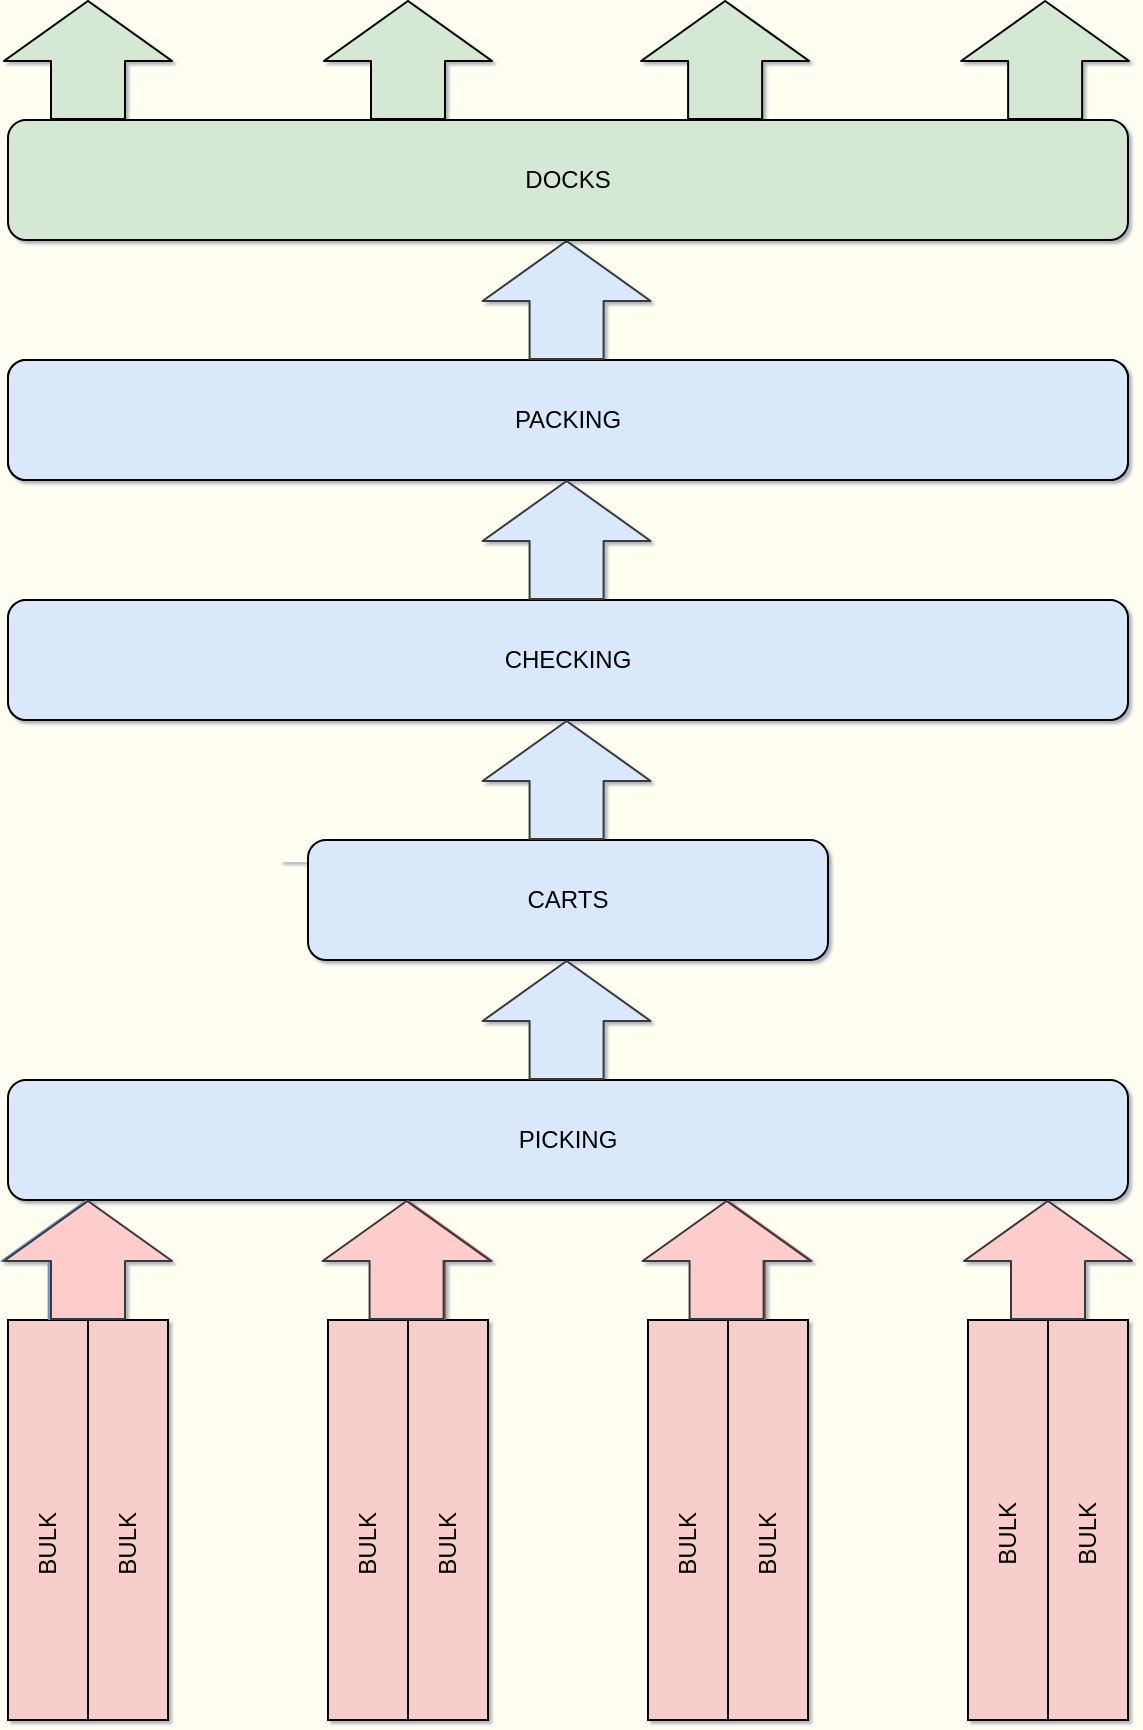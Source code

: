 <mxfile version="14.1.8" type="device"><diagram name="Page-1" id="12e1b939-464a-85fe-373e-61e167be1490"><mxGraphModel dx="1024" dy="592" grid="0" gridSize="10" guides="1" tooltips="1" connect="1" arrows="1" fold="1" page="0" pageScale="1.5" pageWidth="1169" pageHeight="826" background="#FFFEF0" math="0" shadow="1"><root><mxCell id="0"/><mxCell id="1" parent="0"/><mxCell id="60da8b9f42644d3a-6" value="" style="line;strokeWidth=2;html=1;rounded=0;shadow=0;fontSize=27;align=center;fillColor=none;strokeColor=#FFFFFF;" parent="1" vertex="1"><mxGeometry x="336" y="485" width="240" height="10" as="geometry"/></mxCell><mxCell id="L1mhcrfFpovP6dImDPRA-1" value="PACKING" style="rounded=1;whiteSpace=wrap;html=1;fillColor=#dae8fc;" parent="1" vertex="1"><mxGeometry x="200" y="240" width="560" height="60" as="geometry"/></mxCell><mxCell id="L1mhcrfFpovP6dImDPRA-2" value="CHECKING" style="rounded=1;whiteSpace=wrap;html=1;fillColor=#dae8fc;strokeColor=#6c8ebf;" parent="1" vertex="1"><mxGeometry x="200" y="360" width="560" height="60" as="geometry"/></mxCell><mxCell id="L1mhcrfFpovP6dImDPRA-3" value="PICKING" style="rounded=1;whiteSpace=wrap;html=1;fillColor=#DAE8FC;" parent="1" vertex="1"><mxGeometry x="200" y="600" width="560" height="60" as="geometry"/></mxCell><mxCell id="L1mhcrfFpovP6dImDPRA-7" value="" style="rounded=0;whiteSpace=wrap;html=1;fillColor=#f8cecc;" parent="1" vertex="1"><mxGeometry x="360" y="720" width="40" height="200" as="geometry"/></mxCell><mxCell id="L1mhcrfFpovP6dImDPRA-8" value="" style="rounded=0;whiteSpace=wrap;html=1;fillColor=#f8cecc;" parent="1" vertex="1"><mxGeometry x="400" y="720" width="40" height="200" as="geometry"/></mxCell><mxCell id="L1mhcrfFpovP6dImDPRA-14" value="" style="rounded=0;whiteSpace=wrap;html=1;fillColor=#f8cecc;" parent="1" vertex="1"><mxGeometry x="200" y="720" width="40" height="200" as="geometry"/></mxCell><mxCell id="L1mhcrfFpovP6dImDPRA-15" value="" style="rounded=0;whiteSpace=wrap;html=1;fillColor=#f8cecc;" parent="1" vertex="1"><mxGeometry x="240" y="720" width="40" height="200" as="geometry"/></mxCell><mxCell id="L1mhcrfFpovP6dImDPRA-16" value="&lt;span style=&quot;color: rgba(0 , 0 , 0 , 0) ; font-family: monospace ; font-size: 0px&quot;&gt;%3CmxGraphModel%3E%3Croot%3E%3CmxCell%20id%3D%220%22%2F%3E%3CmxCell%20id%3D%221%22%20parent%3D%220%22%2F%3E%3CmxCell%20id%3D%222%22%20value%3D%22BULK%20ZONE%22%20style%3D%22text%3Bhtml%3D1%3BstrokeColor%3Dnone%3BfillColor%3Dnone%3Balign%3Dcenter%3BverticalAlign%3Dmiddle%3BwhiteSpace%3Dwrap%3Brounded%3D0%3Brotation%3D270%3B%22%20vertex%3D%221%22%20parent%3D%221%22%3E%3CmxGeometry%20x%3D%22330%22%20y%3D%22700%22%20width%3D%22100%22%20height%3D%2220%22%20as%3D%22geometry%22%2F%3E%3C%2FmxCell%3E%3C%2Froot%3E%3C%2FmxGraphModel%3E&lt;/span&gt;" style="rounded=0;whiteSpace=wrap;html=1;fillColor=#f8cecc;" parent="1" vertex="1"><mxGeometry x="520" y="720" width="40" height="200" as="geometry"/></mxCell><mxCell id="L1mhcrfFpovP6dImDPRA-17" value="" style="rounded=0;whiteSpace=wrap;html=1;fillColor=#f8cecc;" parent="1" vertex="1"><mxGeometry x="560" y="720" width="40" height="200" as="geometry"/></mxCell><mxCell id="L1mhcrfFpovP6dImDPRA-18" value="" style="rounded=0;whiteSpace=wrap;html=1;fillColor=#f8cecc;" parent="1" vertex="1"><mxGeometry x="680" y="720" width="40" height="200" as="geometry"/></mxCell><mxCell id="L1mhcrfFpovP6dImDPRA-19" value="" style="rounded=0;whiteSpace=wrap;html=1;fillColor=#f8cecc;" parent="1" vertex="1"><mxGeometry x="720" y="720" width="40" height="200" as="geometry"/></mxCell><mxCell id="L1mhcrfFpovP6dImDPRA-22" value="BULK&amp;nbsp;" style="text;html=1;strokeColor=none;fillColor=none;align=center;verticalAlign=middle;whiteSpace=wrap;rounded=0;rotation=270;" parent="1" vertex="1"><mxGeometry x="170" y="820" width="100" height="20" as="geometry"/></mxCell><mxCell id="L1mhcrfFpovP6dImDPRA-31" value="BULK&amp;nbsp;" style="text;html=1;strokeColor=none;fillColor=none;align=center;verticalAlign=middle;whiteSpace=wrap;rounded=0;rotation=270;" parent="1" vertex="1"><mxGeometry x="210" y="820" width="100" height="20" as="geometry"/></mxCell><mxCell id="L1mhcrfFpovP6dImDPRA-32" value="BULK&amp;nbsp;" style="text;html=1;strokeColor=none;fillColor=none;align=center;verticalAlign=middle;whiteSpace=wrap;rounded=0;rotation=270;" parent="1" vertex="1"><mxGeometry x="330" y="820" width="100" height="20" as="geometry"/></mxCell><mxCell id="L1mhcrfFpovP6dImDPRA-33" value="BULK&amp;nbsp;" style="text;html=1;strokeColor=none;fillColor=none;align=center;verticalAlign=middle;whiteSpace=wrap;rounded=0;rotation=270;" parent="1" vertex="1"><mxGeometry x="490" y="820" width="100" height="20" as="geometry"/></mxCell><mxCell id="L1mhcrfFpovP6dImDPRA-34" value="BULK&amp;nbsp;" style="text;html=1;strokeColor=none;fillColor=none;align=center;verticalAlign=middle;whiteSpace=wrap;rounded=0;rotation=270;" parent="1" vertex="1"><mxGeometry x="370" y="820" width="100" height="20" as="geometry"/></mxCell><mxCell id="L1mhcrfFpovP6dImDPRA-35" value="BULK&amp;nbsp;" style="text;html=1;strokeColor=none;fillColor=none;align=center;verticalAlign=middle;whiteSpace=wrap;rounded=0;rotation=270;" parent="1" vertex="1"><mxGeometry x="530" y="820" width="100" height="20" as="geometry"/></mxCell><mxCell id="L1mhcrfFpovP6dImDPRA-36" value="BULK&amp;nbsp;" style="text;html=1;strokeColor=none;fillColor=none;align=center;verticalAlign=middle;whiteSpace=wrap;rounded=0;rotation=270;" parent="1" vertex="1"><mxGeometry x="690" y="815" width="100" height="20" as="geometry"/></mxCell><mxCell id="L1mhcrfFpovP6dImDPRA-37" value="BULK&amp;nbsp;" style="text;html=1;strokeColor=none;fillColor=none;align=center;verticalAlign=middle;whiteSpace=wrap;rounded=0;rotation=270;" parent="1" vertex="1"><mxGeometry x="650" y="815" width="100" height="20" as="geometry"/></mxCell><mxCell id="L1mhcrfFpovP6dImDPRA-40" value="" style="shape=flexArrow;endArrow=classic;html=1;width=37;endSize=9.67;endWidth=46;fillColor=#dae8fc;strokeColor=#6c8ebf;gradientColor=#7ea6e0;" parent="1" edge="1"><mxGeometry width="50" height="50" relative="1" as="geometry"><mxPoint x="238.82" y="720" as="sourcePoint"/><mxPoint x="238.82" y="660" as="targetPoint"/></mxGeometry></mxCell><mxCell id="L1mhcrfFpovP6dImDPRA-47" value="" style="shape=flexArrow;endArrow=classic;html=1;width=37;endSize=9.67;endWidth=46;strokeColor=#82b366;fillColor=#000000;" parent="1" edge="1"><mxGeometry width="50" height="50" relative="1" as="geometry"><mxPoint x="240" y="120" as="sourcePoint"/><mxPoint x="240" y="60" as="targetPoint"/></mxGeometry></mxCell><mxCell id="L1mhcrfFpovP6dImDPRA-48" value="" style="shape=flexArrow;endArrow=classic;html=1;width=37;endSize=9.67;endWidth=46;strokeColor=#82b366;fillColor=#000000;" parent="1" edge="1"><mxGeometry width="50" height="50" relative="1" as="geometry"><mxPoint x="400" y="120" as="sourcePoint"/><mxPoint x="400" y="60" as="targetPoint"/></mxGeometry></mxCell><mxCell id="L1mhcrfFpovP6dImDPRA-49" value="DOCKS" style="rounded=1;whiteSpace=wrap;html=1;fillColor=#D5E8D4;" parent="1" vertex="1"><mxGeometry x="200" y="120" width="560" height="60" as="geometry"/></mxCell><mxCell id="L1mhcrfFpovP6dImDPRA-53" value="" style="shape=flexArrow;endArrow=classic;html=1;width=37;endSize=9.67;endWidth=46;strokeColor=#82b366;fillColor=#000000;" parent="1" edge="1"><mxGeometry width="50" height="50" relative="1" as="geometry"><mxPoint x="558.57" y="120" as="sourcePoint"/><mxPoint x="558.57" y="60" as="targetPoint"/></mxGeometry></mxCell><mxCell id="L1mhcrfFpovP6dImDPRA-54" value="" style="shape=flexArrow;endArrow=classic;html=1;width=37;endSize=9.67;endWidth=46;fillColor=#D5E8D4;" parent="1" edge="1"><mxGeometry width="50" height="50" relative="1" as="geometry"><mxPoint x="718.57" y="120" as="sourcePoint"/><mxPoint x="718.57" y="60" as="targetPoint"/></mxGeometry></mxCell><mxCell id="XIEgKFrVcFwYlFPV503q-1" value="CARTS" style="rounded=1;whiteSpace=wrap;html=1;fillColor=#dae8fc;" parent="1" vertex="1"><mxGeometry x="350" y="480" width="260" height="60" as="geometry"/></mxCell><mxCell id="XIEgKFrVcFwYlFPV503q-9" value="" style="shape=flexArrow;endArrow=classic;html=1;width=37;endSize=9.67;endWidth=46;fillColor=#ffcccc;strokeColor=#36393d;" parent="1" edge="1"><mxGeometry width="50" height="50" relative="1" as="geometry"><mxPoint x="240.0" y="720.0" as="sourcePoint"/><mxPoint x="240.0" y="660.0" as="targetPoint"/></mxGeometry></mxCell><mxCell id="XIEgKFrVcFwYlFPV503q-18" value="" style="shape=flexArrow;endArrow=classic;html=1;width=37;endSize=9.67;endWidth=46;strokeColor=#b85450;fillColor=#f8cecc;" parent="1" edge="1"><mxGeometry width="50" height="50" relative="1" as="geometry"><mxPoint x="400" y="720.0" as="sourcePoint"/><mxPoint x="400" y="660.0" as="targetPoint"/></mxGeometry></mxCell><mxCell id="XIEgKFrVcFwYlFPV503q-19" value="" style="shape=flexArrow;endArrow=classic;html=1;width=37;endSize=9.67;endWidth=46;strokeColor=#b85450;fillColor=#f8cecc;" parent="1" edge="1"><mxGeometry width="50" height="50" relative="1" as="geometry"><mxPoint x="560" y="720.0" as="sourcePoint"/><mxPoint x="560" y="660.0" as="targetPoint"/></mxGeometry></mxCell><mxCell id="XIEgKFrVcFwYlFPV503q-20" value="" style="shape=flexArrow;endArrow=classic;html=1;width=37;endSize=9.67;endWidth=46;fillColor=#ffcccc;strokeColor=#36393d;" parent="1" edge="1"><mxGeometry width="50" height="50" relative="1" as="geometry"><mxPoint x="720" y="720.0" as="sourcePoint"/><mxPoint x="720" y="660.0" as="targetPoint"/></mxGeometry></mxCell><mxCell id="XIEgKFrVcFwYlFPV503q-22" value="" style="shape=flexArrow;endArrow=classic;html=1;width=37;endSize=9.67;endWidth=46;fillColor=#ffcccc;strokeColor=#36393d;" parent="1" edge="1"><mxGeometry width="50" height="50" relative="1" as="geometry"><mxPoint x="399.29" y="720.0" as="sourcePoint"/><mxPoint x="399.29" y="660.0" as="targetPoint"/></mxGeometry></mxCell><mxCell id="XIEgKFrVcFwYlFPV503q-23" value="" style="shape=flexArrow;endArrow=classic;html=1;width=37;endSize=9.67;endWidth=46;fillColor=#ffcccc;strokeColor=#36393d;" parent="1" edge="1"><mxGeometry width="50" height="50" relative="1" as="geometry"><mxPoint x="559.29" y="720.0" as="sourcePoint"/><mxPoint x="559.29" y="660.0" as="targetPoint"/></mxGeometry></mxCell><mxCell id="XIEgKFrVcFwYlFPV503q-33" value="PACKING" style="rounded=1;whiteSpace=wrap;html=1;fillColor=#dae8fc;" parent="1" vertex="1"><mxGeometry x="200" y="240" width="560" height="60" as="geometry"/></mxCell><mxCell id="XIEgKFrVcFwYlFPV503q-34" value="CHECKING" style="rounded=1;whiteSpace=wrap;html=1;fillColor=#dae8fc;" parent="1" vertex="1"><mxGeometry x="200" y="360" width="560" height="60" as="geometry"/></mxCell><mxCell id="XIEgKFrVcFwYlFPV503q-35" value="" style="shape=flexArrow;endArrow=classic;html=1;width=37;endSize=9.67;endWidth=46;fillColor=#D5E8D4;" parent="1" edge="1"><mxGeometry width="50" height="50" relative="1" as="geometry"><mxPoint x="240" y="120" as="sourcePoint"/><mxPoint x="240" y="60" as="targetPoint"/></mxGeometry></mxCell><mxCell id="XIEgKFrVcFwYlFPV503q-36" value="" style="shape=flexArrow;endArrow=classic;html=1;width=37;endSize=9.67;endWidth=46;fillColor=#D5E8D4;" parent="1" edge="1"><mxGeometry width="50" height="50" relative="1" as="geometry"><mxPoint x="400" y="120" as="sourcePoint"/><mxPoint x="400" y="60" as="targetPoint"/></mxGeometry></mxCell><mxCell id="XIEgKFrVcFwYlFPV503q-37" value="" style="shape=flexArrow;endArrow=classic;html=1;width=37;endSize=9.67;endWidth=46;fillColor=#D5E8D4;" parent="1" edge="1"><mxGeometry width="50" height="50" relative="1" as="geometry"><mxPoint x="558.57" y="120" as="sourcePoint"/><mxPoint x="558.57" y="60" as="targetPoint"/></mxGeometry></mxCell><mxCell id="XIEgKFrVcFwYlFPV503q-39" value="" style="shape=flexArrow;endArrow=classic;html=1;width=37;endSize=9.67;endWidth=46;strokeColor=#36393d;fillColor=#DAE8FC;" parent="1" edge="1"><mxGeometry width="50" height="50" relative="1" as="geometry"><mxPoint x="479.29" y="600.0" as="sourcePoint"/><mxPoint x="479.29" y="540.0" as="targetPoint"/></mxGeometry></mxCell><mxCell id="XIEgKFrVcFwYlFPV503q-40" value="" style="shape=flexArrow;endArrow=classic;html=1;width=37;endSize=9.67;endWidth=46;strokeColor=#36393d;fillColor=#DAE8FC;" parent="1" edge="1"><mxGeometry width="50" height="50" relative="1" as="geometry"><mxPoint x="479.29" y="480.0" as="sourcePoint"/><mxPoint x="479.29" y="420.0" as="targetPoint"/></mxGeometry></mxCell><mxCell id="XIEgKFrVcFwYlFPV503q-43" value="" style="shape=flexArrow;endArrow=classic;html=1;width=37;endSize=9.67;endWidth=46;strokeColor=#36393d;fillColor=#DAE8FC;" parent="1" edge="1"><mxGeometry width="50" height="50" relative="1" as="geometry"><mxPoint x="479.29" y="360.0" as="sourcePoint"/><mxPoint x="479.29" y="300.0" as="targetPoint"/></mxGeometry></mxCell><mxCell id="XIEgKFrVcFwYlFPV503q-44" value="" style="shape=flexArrow;endArrow=classic;html=1;width=37;endSize=9.67;endWidth=46;strokeColor=#36393d;fillColor=#DAE8FC;" parent="1" edge="1"><mxGeometry width="50" height="50" relative="1" as="geometry"><mxPoint x="479.29" y="240.0" as="sourcePoint"/><mxPoint x="479.29" y="180.0" as="targetPoint"/></mxGeometry></mxCell></root></mxGraphModel></diagram></mxfile>